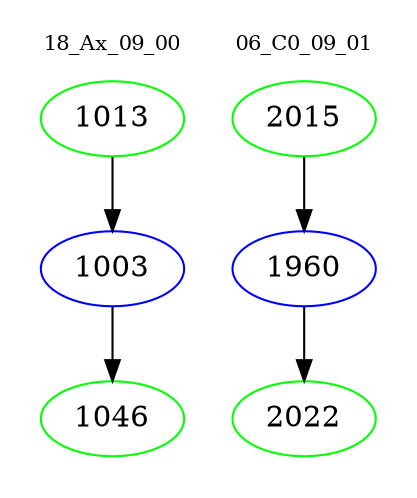 digraph{
subgraph cluster_0 {
color = white
label = "18_Ax_09_00";
fontsize=10;
T0_1013 [label="1013", color="green"]
T0_1013 -> T0_1003 [color="black"]
T0_1003 [label="1003", color="blue"]
T0_1003 -> T0_1046 [color="black"]
T0_1046 [label="1046", color="green"]
}
subgraph cluster_1 {
color = white
label = "06_C0_09_01";
fontsize=10;
T1_2015 [label="2015", color="green"]
T1_2015 -> T1_1960 [color="black"]
T1_1960 [label="1960", color="blue"]
T1_1960 -> T1_2022 [color="black"]
T1_2022 [label="2022", color="green"]
}
}

